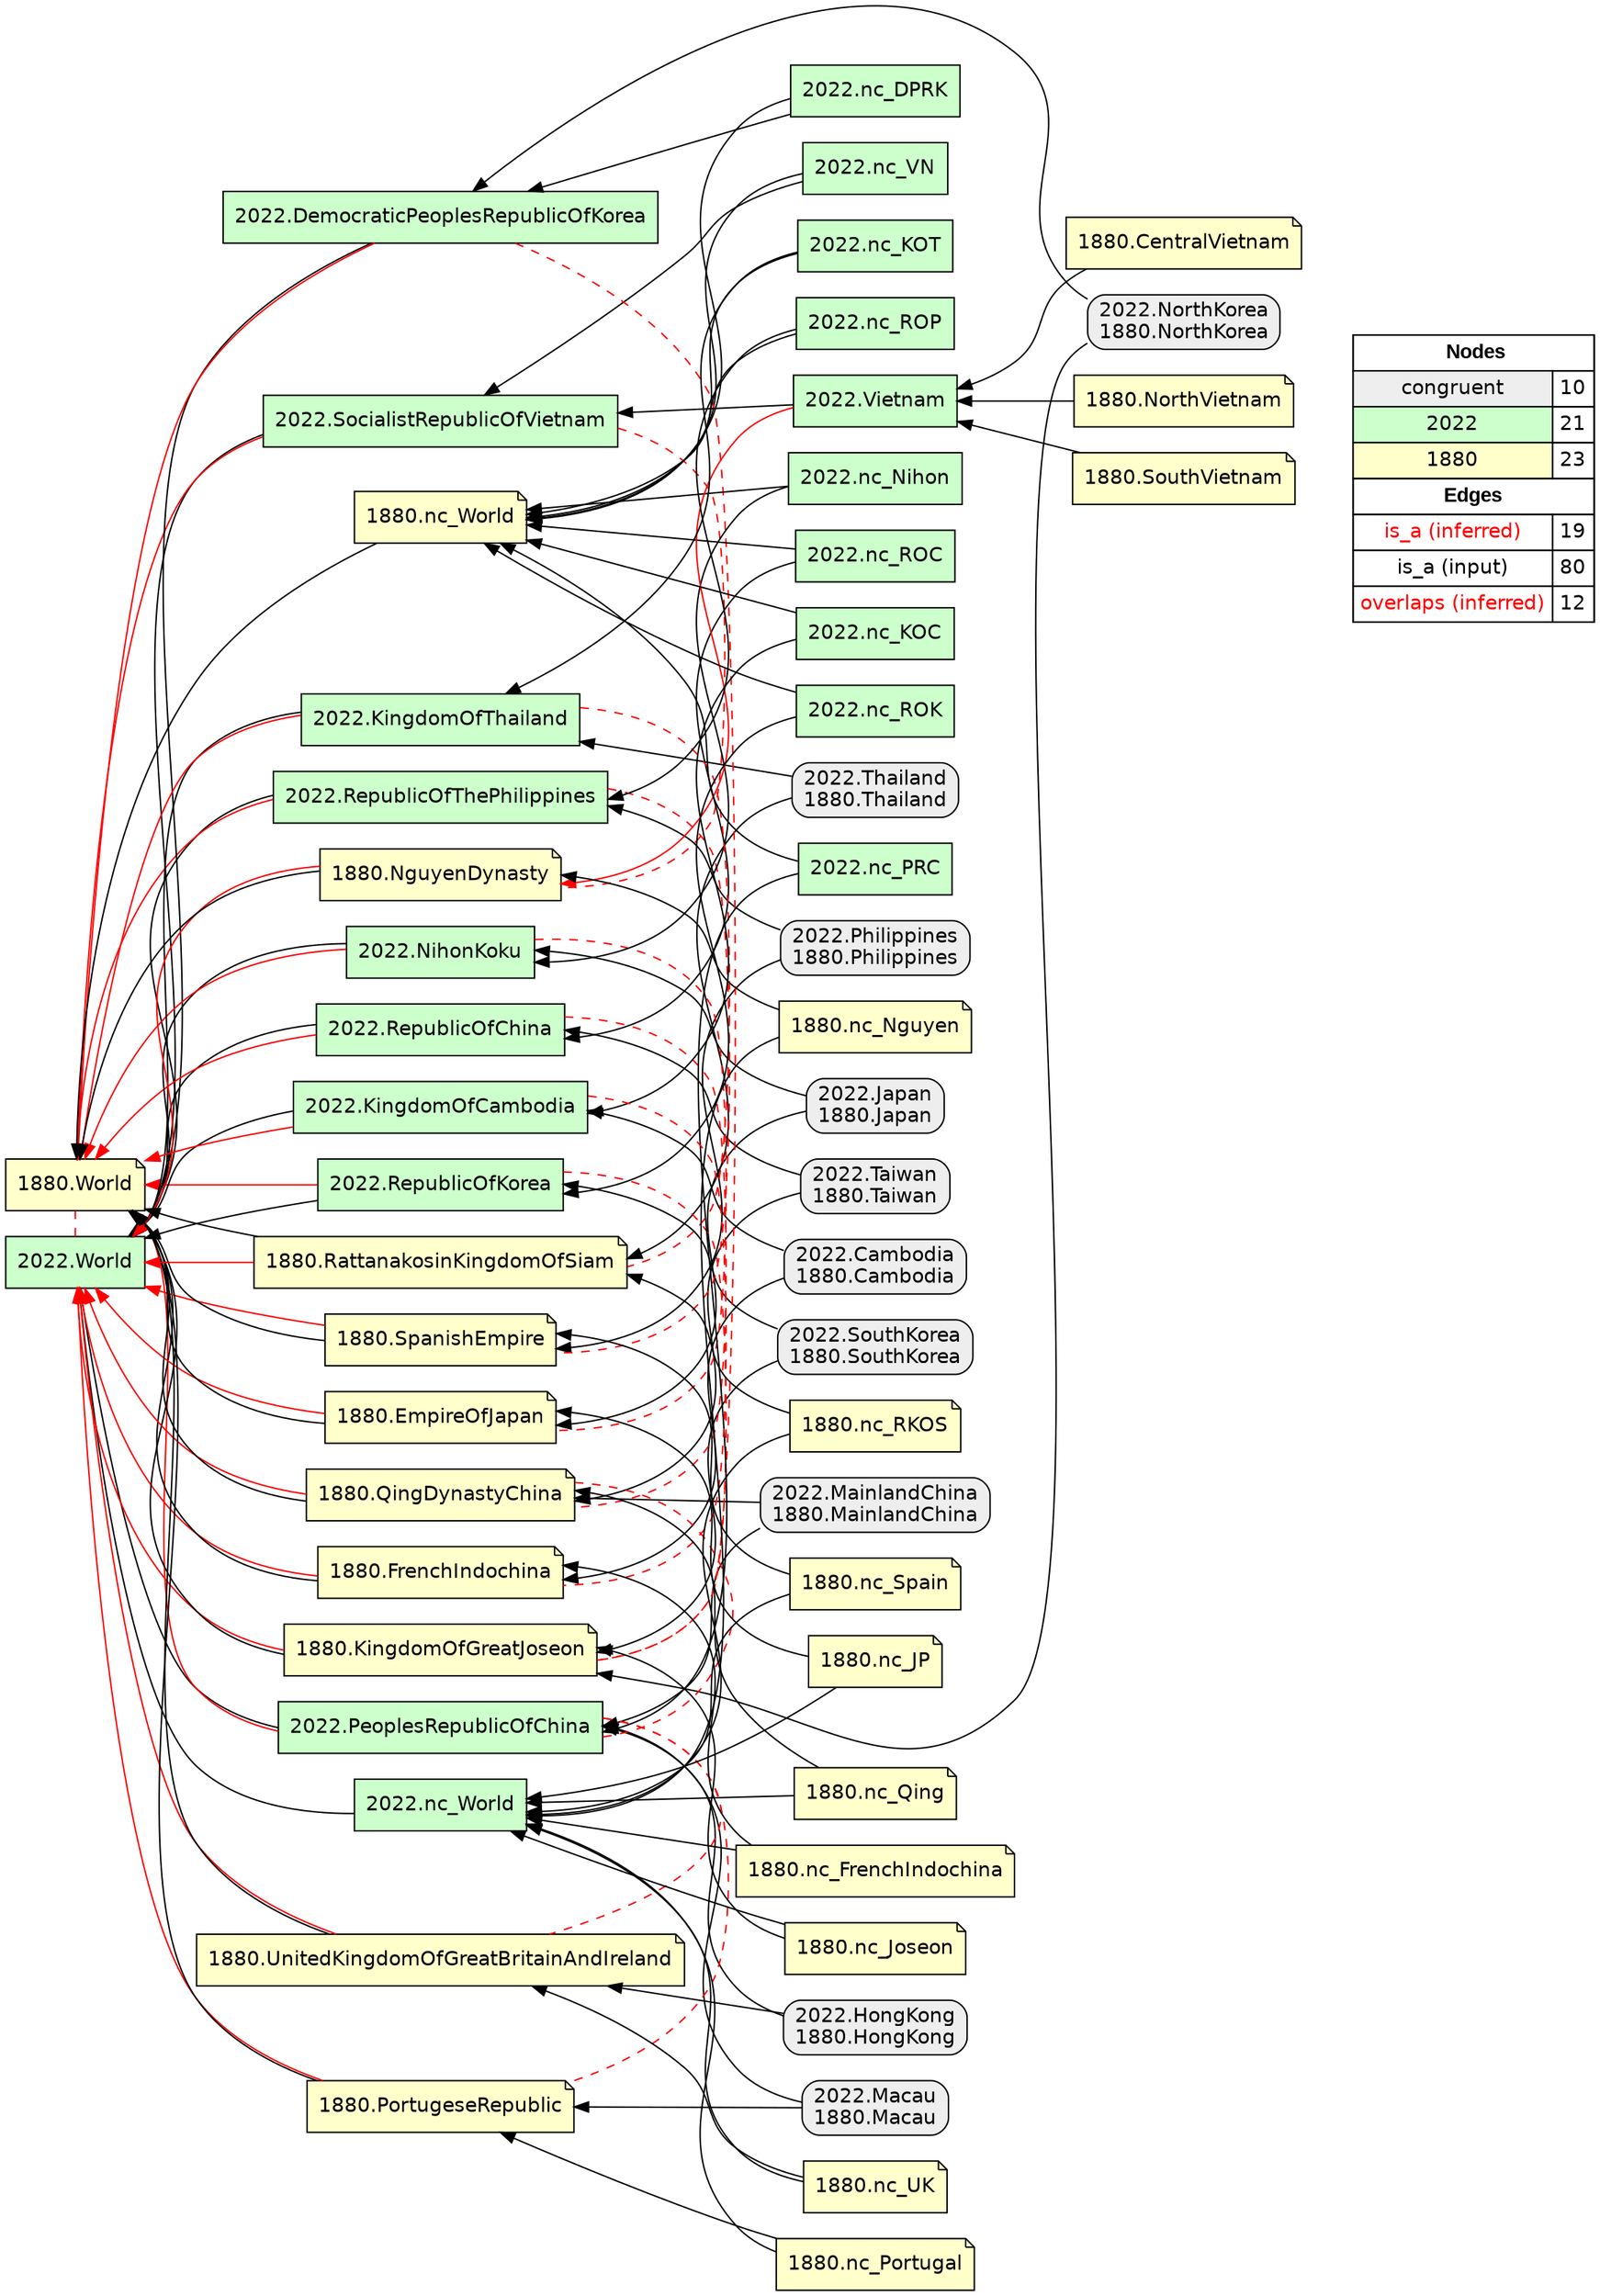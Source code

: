 digraph{
rankdir=RL
node[shape=box style="filled,rounded" fillcolor="#EEEEEE" fontname="helvetica"] 
"2022.NorthKorea\n1880.NorthKorea"
"2022.MainlandChina\n1880.MainlandChina"
"2022.Thailand\n1880.Thailand"
"2022.Japan\n1880.Japan"
"2022.Cambodia\n1880.Cambodia"
"2022.SouthKorea\n1880.SouthKorea"
"2022.HongKong\n1880.HongKong"
"2022.Philippines\n1880.Philippines"
"2022.Macau\n1880.Macau"
"2022.Taiwan\n1880.Taiwan"
node[shape=box style=filled fillcolor="#CCFFCC" fontname="helvetica"] 
"2022.RepublicOfThePhilippines"
"2022.nc_VN"
"2022.SocialistRepublicOfVietnam"
"2022.PeoplesRepublicOfChina"
"2022.RepublicOfKorea"
"2022.DemocraticPeoplesRepublicOfKorea"
"2022.nc_World"
"2022.nc_ROC"
"2022.RepublicOfChina"
"2022.NihonKoku"
"2022.nc_Nihon"
"2022.Vietnam"
"2022.nc_DPRK"
"2022.World"
"2022.KingdomOfThailand"
"2022.nc_PRC"
"2022.nc_ROK"
"2022.nc_KOC"
"2022.nc_KOT"
"2022.nc_ROP"
"2022.KingdomOfCambodia"
node[shape=note style=filled fillcolor="#FFFFCC" fontname="helvetica"] 
"1880.nc_Spain"
"1880.FrenchIndochina"
"1880.nc_Portugal"
"1880.SouthVietnam"
"1880.nc_Joseon"
"1880.SpanishEmpire"
"1880.CentralVietnam"
"1880.NguyenDynasty"
"1880.KingdomOfGreatJoseon"
"1880.nc_FrenchIndochina"
"1880.nc_Qing"
"1880.World"
"1880.EmpireOfJapan"
"1880.nc_UK"
"1880.nc_RKOS"
"1880.QingDynastyChina"
"1880.NorthVietnam"
"1880.UnitedKingdomOfGreatBritainAndIreland"
"1880.nc_World"
"1880.PortugeseRepublic"
"1880.nc_JP"
"1880.RattanakosinKingdomOfSiam"
"1880.nc_Nguyen"
edge[arrowhead=normal style=solid color="#FF0000" constraint=true penwidth=1]
"1880.PortugeseRepublic" -> "2022.World"
"1880.FrenchIndochina" -> "2022.World"
"1880.KingdomOfGreatJoseon" -> "2022.World"
"2022.PeoplesRepublicOfChina" -> "1880.World"
"1880.EmpireOfJapan" -> "2022.World"
"2022.DemocraticPeoplesRepublicOfKorea" -> "1880.World"
"1880.SpanishEmpire" -> "2022.World"
"1880.QingDynastyChina" -> "2022.World"
"2022.RepublicOfChina" -> "1880.World"
"2022.NihonKoku" -> "1880.World"
"2022.RepublicOfKorea" -> "1880.World"
"2022.SocialistRepublicOfVietnam" -> "1880.World"
"2022.KingdomOfCambodia" -> "1880.World"
"2022.RepublicOfThePhilippines" -> "1880.World"
"1880.RattanakosinKingdomOfSiam" -> "2022.World"
"2022.KingdomOfThailand" -> "1880.World"
"1880.NguyenDynasty" -> "2022.World"
"2022.Vietnam" -> "1880.NguyenDynasty"
"1880.UnitedKingdomOfGreatBritainAndIreland" -> "2022.World"
edge[arrowhead=normal style=solid color="#000000" constraint=true penwidth=1]
"1880.nc_Joseon" -> "2022.nc_World"
"2022.Philippines\n1880.Philippines" -> "1880.SpanishEmpire"
"2022.nc_ROC" -> "2022.RepublicOfChina"
"2022.nc_DPRK" -> "2022.DemocraticPeoplesRepublicOfKorea"
"2022.nc_VN" -> "2022.SocialistRepublicOfVietnam"
"2022.MainlandChina\n1880.MainlandChina" -> "2022.PeoplesRepublicOfChina"
"1880.nc_Spain" -> "2022.nc_World"
"2022.RepublicOfKorea" -> "2022.World"
"1880.PortugeseRepublic" -> "1880.World"
"1880.nc_UK" -> "1880.UnitedKingdomOfGreatBritainAndIreland"
"1880.nc_FrenchIndochina" -> "1880.FrenchIndochina"
"2022.nc_ROK" -> "2022.RepublicOfKorea"
"2022.HongKong\n1880.HongKong" -> "1880.UnitedKingdomOfGreatBritainAndIreland"
"2022.Taiwan\n1880.Taiwan" -> "2022.RepublicOfChina"
"1880.SouthVietnam" -> "2022.Vietnam"
"1880.nc_Nguyen" -> "1880.NguyenDynasty"
"2022.nc_Nihon" -> "2022.NihonKoku"
"2022.RepublicOfChina" -> "2022.World"
"1880.UnitedKingdomOfGreatBritainAndIreland" -> "1880.World"
"2022.Cambodia\n1880.Cambodia" -> "2022.KingdomOfCambodia"
"1880.nc_Joseon" -> "1880.KingdomOfGreatJoseon"
"2022.SouthKorea\n1880.SouthKorea" -> "2022.RepublicOfKorea"
"2022.nc_KOT" -> "2022.KingdomOfThailand"
"1880.nc_JP" -> "1880.EmpireOfJapan"
"1880.nc_Portugal" -> "2022.nc_World"
"2022.KingdomOfCambodia" -> "2022.World"
"2022.nc_KOT" -> "1880.nc_World"
"2022.nc_ROK" -> "1880.nc_World"
"2022.nc_KOC" -> "1880.nc_World"
"2022.Japan\n1880.Japan" -> "2022.NihonKoku"
"2022.nc_DPRK" -> "1880.nc_World"
"1880.SpanishEmpire" -> "1880.World"
"1880.FrenchIndochina" -> "1880.World"
"1880.nc_FrenchIndochina" -> "2022.nc_World"
"1880.CentralVietnam" -> "2022.Vietnam"
"2022.Macau\n1880.Macau" -> "1880.PortugeseRepublic"
"2022.Philippines\n1880.Philippines" -> "2022.RepublicOfThePhilippines"
"1880.nc_UK" -> "2022.nc_World"
"1880.KingdomOfGreatJoseon" -> "1880.World"
"2022.nc_ROP" -> "1880.nc_World"
"1880.EmpireOfJapan" -> "1880.World"
"2022.DemocraticPeoplesRepublicOfKorea" -> "2022.World"
"1880.NorthVietnam" -> "2022.Vietnam"
"2022.NihonKoku" -> "2022.World"
"2022.nc_ROC" -> "1880.nc_World"
"2022.nc_PRC" -> "1880.nc_World"
"2022.nc_VN" -> "1880.nc_World"
"2022.nc_ROP" -> "2022.RepublicOfThePhilippines"
"2022.Thailand\n1880.Thailand" -> "2022.KingdomOfThailand"
"1880.QingDynastyChina" -> "1880.World"
"2022.MainlandChina\n1880.MainlandChina" -> "1880.QingDynastyChina"
"2022.nc_World" -> "2022.World"
"1880.nc_Qing" -> "2022.nc_World"
"1880.nc_Portugal" -> "1880.PortugeseRepublic"
"2022.Vietnam" -> "2022.SocialistRepublicOfVietnam"
"2022.SouthKorea\n1880.SouthKorea" -> "1880.KingdomOfGreatJoseon"
"1880.nc_Nguyen" -> "2022.nc_World"
"2022.RepublicOfThePhilippines" -> "2022.World"
"2022.NorthKorea\n1880.NorthKorea" -> "2022.DemocraticPeoplesRepublicOfKorea"
"1880.RattanakosinKingdomOfSiam" -> "1880.World"
"2022.PeoplesRepublicOfChina" -> "2022.World"
"1880.NguyenDynasty" -> "1880.World"
"2022.nc_Nihon" -> "1880.nc_World"
"2022.Cambodia\n1880.Cambodia" -> "1880.FrenchIndochina"
"2022.Japan\n1880.Japan" -> "1880.EmpireOfJapan"
"1880.nc_Qing" -> "1880.QingDynastyChina"
"2022.Thailand\n1880.Thailand" -> "1880.RattanakosinKingdomOfSiam"
"2022.SocialistRepublicOfVietnam" -> "2022.World"
"1880.nc_Spain" -> "1880.SpanishEmpire"
"1880.nc_World" -> "1880.World"
"2022.NorthKorea\n1880.NorthKorea" -> "1880.KingdomOfGreatJoseon"
"2022.Taiwan\n1880.Taiwan" -> "1880.QingDynastyChina"
"1880.nc_JP" -> "2022.nc_World"
"2022.nc_KOC" -> "2022.KingdomOfCambodia"
"2022.HongKong\n1880.HongKong" -> "2022.PeoplesRepublicOfChina"
"2022.Macau\n1880.Macau" -> "2022.PeoplesRepublicOfChina"
"1880.nc_RKOS" -> "1880.RattanakosinKingdomOfSiam"
"2022.KingdomOfThailand" -> "2022.World"
"2022.nc_PRC" -> "2022.PeoplesRepublicOfChina"
"1880.nc_RKOS" -> "2022.nc_World"
edge[arrowhead=normal style=dotted color="#000000" constraint=true penwidth=1]
edge[arrowhead=none style=dashed color="#FF0000" constraint=false penwidth=1]
"2022.RepublicOfThePhilippines" -> "1880.SpanishEmpire"
"2022.RepublicOfKorea" -> "1880.KingdomOfGreatJoseon"
"2022.PeoplesRepublicOfChina" -> "1880.UnitedKingdomOfGreatBritainAndIreland"
"2022.KingdomOfCambodia" -> "1880.FrenchIndochina"
"2022.KingdomOfThailand" -> "1880.RattanakosinKingdomOfSiam"
"2022.PeoplesRepublicOfChina" -> "1880.PortugeseRepublic"
"2022.World" -> "1880.World"
"2022.DemocraticPeoplesRepublicOfKorea" -> "1880.KingdomOfGreatJoseon"
"2022.PeoplesRepublicOfChina" -> "1880.QingDynastyChina"
"2022.SocialistRepublicOfVietnam" -> "1880.NguyenDynasty"
"2022.RepublicOfChina" -> "1880.QingDynastyChina"
"2022.NihonKoku" -> "1880.EmpireOfJapan"
node[shape=box] 
{rank=source Legend [fillcolor= white margin=0 label=< 
 <TABLE BORDER="0" CELLBORDER="1" CELLSPACING="0" CELLPADDING="4"> 
<TR> <TD COLSPAN="2"><font face="Arial Black"> Nodes</font></TD> </TR> 
<TR> 
 <TD bgcolor="#EEEEEE" fontname="helvetica">congruent</TD> 
 <TD>10</TD> 
 </TR> 
<TR> 
 <TD bgcolor="#CCFFCC" fontname="helvetica">2022</TD> 
 <TD>21</TD> 
 </TR> 
<TR> 
 <TD bgcolor="#FFFFCC" fontname="helvetica">1880</TD> 
 <TD>23</TD> 
 </TR> 
<TR> <TD COLSPAN="2"><font face = "Arial Black"> Edges </font></TD> </TR> 
<TR> 
 <TD><font color ="#FF0000">is_a (inferred)</font></TD><TD>19</TD>
</TR>
<TR> 
 <TD><font color ="#000000">is_a (input)</font></TD><TD>80</TD>
</TR>
<TR> 
 <TD><font color ="#FF0000">overlaps (inferred)</font></TD><TD>12</TD>
</TR>
</TABLE> 
 >] } 
}